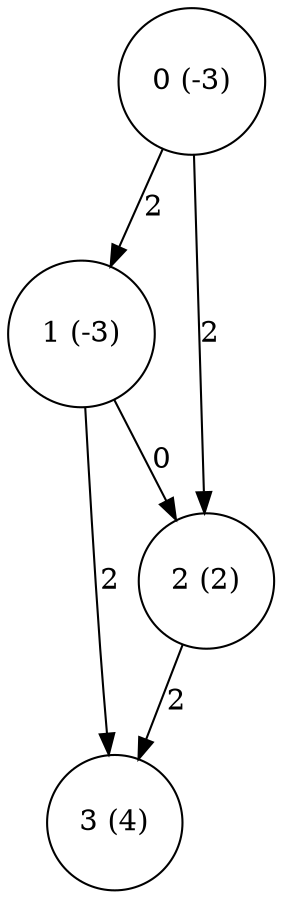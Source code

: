 digraph
{
	node [shape=circle, label="0 (-3)"] 0;
	node [shape=circle, label="1 (-3)"] 1;
	node [shape=circle, label="2 (2)"] 2;
	node [shape=circle, label="3 (4)"] 3;
	0 -> 1 [label="2"]
	0 -> 2 [label="2"]
	1 -> 2 [label="0"]
	1 -> 3 [label="2"]
	2 -> 3 [label="2"]
}
